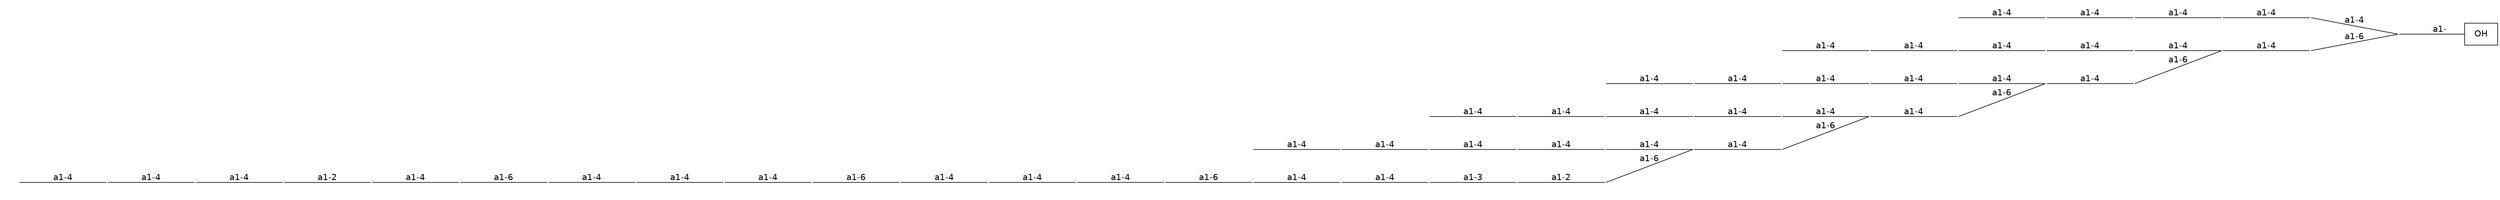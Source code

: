 graph G {graph [splines=false dpi=72 outputorder="edgesfirst"];
node [shape="none" fontname=DejaVuSans labelfontsize=12 label="none" size=50 fixedsize="true" scale="true"];
edge [labelfontsize=12 fontname=DejaVuSans labeldistance=1.2 labelangle=320.0];
rankdir=LR nodesep="0.05" ranksep="0.8";
0 [shape=box label="OH"]
1 [label="" height="0.7" image="includes/MolecularMetadata/Sugars/SNFG_Symbol_Images/DMan.svg"];
2 [label="" height="0.7" image="includes/MolecularMetadata/Sugars/SNFG_Symbol_Images/DGal.svg"];
3 [label="" height="0.7" image="includes/MolecularMetadata/Sugars/SNFG_Symbol_Images/DGal.svg"];
4 [label="" height="0.7" image="includes/MolecularMetadata/Sugars/SNFG_Symbol_Images/DGal.svg"];
5 [label="" height="0.7" image="includes/MolecularMetadata/Sugars/SNFG_Symbol_Images/DGal.svg"];
6 [label="" height="0.7" image="includes/MolecularMetadata/Sugars/SNFG_Symbol_Images/DGal.svg"];
7 [label="" height="0.7" image="includes/MolecularMetadata/Sugars/SNFG_Symbol_Images/DAll.svg"];
8 [label="" height="0.7" image="includes/MolecularMetadata/Sugars/SNFG_Symbol_Images/DMan.svg"];
9 [label="" height="0.7" image="includes/MolecularMetadata/Sugars/SNFG_Symbol_Images/DGal.svg"];
10 [label="" height="0.7" image="includes/MolecularMetadata/Sugars/SNFG_Symbol_Images/DGal.svg"];
11 [label="" height="0.7" image="includes/MolecularMetadata/Sugars/SNFG_Symbol_Images/DGal.svg"];
12 [label="" height="0.7" image="includes/MolecularMetadata/Sugars/SNFG_Symbol_Images/DGal.svg"];
13 [label="" height="0.7" image="includes/MolecularMetadata/Sugars/SNFG_Symbol_Images/DGal.svg"];
14 [label="" height="0.7" image="includes/MolecularMetadata/Sugars/SNFG_Symbol_Images/DAll.svg"];
15 [label="" height="0.7" image="includes/MolecularMetadata/Sugars/SNFG_Symbol_Images/DMan.svg"];
16 [label="" height="0.7" image="includes/MolecularMetadata/Sugars/SNFG_Symbol_Images/DGal.svg"];
17 [label="" height="0.7" image="includes/MolecularMetadata/Sugars/SNFG_Symbol_Images/DGal.svg"];
18 [label="" height="0.7" image="includes/MolecularMetadata/Sugars/SNFG_Symbol_Images/DGal.svg"];
19 [label="" height="0.7" image="includes/MolecularMetadata/Sugars/SNFG_Symbol_Images/DGal.svg"];
20 [label="" height="0.7" image="includes/MolecularMetadata/Sugars/SNFG_Symbol_Images/DGal.svg"];
21 [label="" height="0.7" image="includes/MolecularMetadata/Sugars/SNFG_Symbol_Images/DAll.svg"];
22 [label="" height="0.7" image="includes/MolecularMetadata/Sugars/SNFG_Symbol_Images/DMan.svg"];
23 [label="" height="0.7" image="includes/MolecularMetadata/Sugars/SNFG_Symbol_Images/DGal.svg"];
24 [label="" height="0.7" image="includes/MolecularMetadata/Sugars/SNFG_Symbol_Images/DGal.svg"];
25 [label="" height="0.7" image="includes/MolecularMetadata/Sugars/SNFG_Symbol_Images/DGal.svg"];
26 [label="" height="0.7" image="includes/MolecularMetadata/Sugars/SNFG_Symbol_Images/DGal.svg"];
27 [label="" height="0.7" image="includes/MolecularMetadata/Sugars/SNFG_Symbol_Images/DGal.svg"];
28 [label="" height="0.7" image="includes/MolecularMetadata/Sugars/SNFG_Symbol_Images/DAll.svg"];
29 [label="" height="0.7" image="includes/MolecularMetadata/Sugars/SNFG_Symbol_Images/DMan.svg"];
30 [label="" height="0.7" image="includes/MolecularMetadata/Sugars/SNFG_Symbol_Images/DGal.svg"];
31 [label="" height="0.7" image="includes/MolecularMetadata/Sugars/SNFG_Symbol_Images/DGal.svg"];
32 [label="" height="0.7" image="includes/MolecularMetadata/Sugars/SNFG_Symbol_Images/DGal.svg"];
33 [label="" height="0.7" image="includes/MolecularMetadata/Sugars/SNFG_Symbol_Images/DGal.svg"];
34 [label="" height="0.7" image="includes/MolecularMetadata/Sugars/SNFG_Symbol_Images/DGal.svg"];
35 [label="" height="0.7" image="includes/MolecularMetadata/Sugars/SNFG_Symbol_Images/DAll.svg"];
36 [label="" height="0.7" image="includes/MolecularMetadata/Sugars/SNFG_Symbol_Images/DMan.svg"];
37 [label="" height="0.7" image="includes/MolecularMetadata/Sugars/SNFG_Symbol_Images/DMan.svg"];
38 [label="" height="0.7" image="includes/MolecularMetadata/Sugars/SNFG_Symbol_Images/DGal.svg"];
39 [label="" height="0.7" image="includes/MolecularMetadata/Sugars/SNFG_Symbol_Images/DGal.svg"];
40 [label="" height="0.7" image="includes/MolecularMetadata/Sugars/SNFG_Symbol_Images/DAll.svg"];
41 [label="" height="0.7" image="includes/MolecularMetadata/Sugars/SNFG_Symbol_Images/DMan.svg"];
42 [label="" height="0.7" image="includes/MolecularMetadata/Sugars/SNFG_Symbol_Images/DGal.svg"];
43 [label="" height="0.7" image="includes/MolecularMetadata/Sugars/SNFG_Symbol_Images/DGal.svg"];
44 [label="" height="0.7" image="includes/MolecularMetadata/Sugars/SNFG_Symbol_Images/DAll.svg"];
45 [label="" height="0.7" image="includes/MolecularMetadata/Sugars/SNFG_Symbol_Images/DMan.svg"];
46 [label="" height="0.7" image="includes/MolecularMetadata/Sugars/SNFG_Symbol_Images/DGal.svg"];
47 [label="" height="0.7" image="includes/MolecularMetadata/Sugars/SNFG_Symbol_Images/DGal.svg"];
48 [label="" height="0.7" image="includes/MolecularMetadata/Sugars/SNFG_Symbol_Images/DAll.svg"];
49 [label="" height="0.7" image="includes/MolecularMetadata/Sugars/SNFG_Symbol_Images/DGul.svg"];
50 [label="" height="0.7" image="includes/MolecularMetadata/Sugars/SNFG_Symbol_Images/DGlc.svg"];
51 [label="" height="0.7" image="includes/MolecularMetadata/Sugars/SNFG_Symbol_Images/DGlc.svg"];
52 [label="" height="0.7" image="includes/MolecularMetadata/Sugars/SNFG_Symbol_Images/DGlc.svg"];
53 [label="" height="0.7" image="includes/MolecularMetadata/Sugars/SNFG_Symbol_Images/DGlc.svg"];
1--0 [label="a1-" headclip=true tailclip=false];
2--1 [label="a1-4" headclip=false tailclip=false];
7--1 [label="a1-6" headclip=false tailclip=false];
3--2 [label="a1-4" headclip=false tailclip=false];
4--3 [label="a1-4" headclip=false tailclip=false];
5--4 [label="a1-4" headclip=false tailclip=false];
6--5 [label="a1-4" headclip=false tailclip=false];
8--7 [label="a1-4" headclip=false tailclip=false];
9--8 [label="a1-4" headclip=false tailclip=false];
14--8 [label="a1-6" headclip=false tailclip=false];
10--9 [label="a1-4" headclip=false tailclip=false];
11--10 [label="a1-4" headclip=false tailclip=false];
12--11 [label="a1-4" headclip=false tailclip=false];
13--12 [label="a1-4" headclip=false tailclip=false];
15--14 [label="a1-4" headclip=false tailclip=false];
16--15 [label="a1-4" headclip=false tailclip=false];
21--15 [label="a1-6" headclip=false tailclip=false];
17--16 [label="a1-4" headclip=false tailclip=false];
18--17 [label="a1-4" headclip=false tailclip=false];
19--18 [label="a1-4" headclip=false tailclip=false];
20--19 [label="a1-4" headclip=false tailclip=false];
22--21 [label="a1-4" headclip=false tailclip=false];
23--22 [label="a1-4" headclip=false tailclip=false];
28--22 [label="a1-6" headclip=false tailclip=false];
24--23 [label="a1-4" headclip=false tailclip=false];
25--24 [label="a1-4" headclip=false tailclip=false];
26--25 [label="a1-4" headclip=false tailclip=false];
27--26 [label="a1-4" headclip=false tailclip=false];
29--28 [label="a1-4" headclip=false tailclip=false];
30--29 [label="a1-4" headclip=false tailclip=false];
35--29 [label="a1-6" headclip=false tailclip=false];
31--30 [label="a1-4" headclip=false tailclip=false];
32--31 [label="a1-4" headclip=false tailclip=false];
33--32 [label="a1-4" headclip=false tailclip=false];
34--33 [label="a1-4" headclip=false tailclip=false];
36--35 [label="a1-2" headclip=false tailclip=false];
37--36 [label="a1-3" headclip=false tailclip=false];
38--37 [label="a1-4" headclip=false tailclip=false];
39--38 [label="a1-4" headclip=false tailclip=false];
40--39 [label="a1-6" headclip=false tailclip=false];
41--40 [label="a1-4" headclip=false tailclip=false];
42--41 [label="a1-4" headclip=false tailclip=false];
43--42 [label="a1-4" headclip=false tailclip=false];
44--43 [label="a1-6" headclip=false tailclip=false];
45--44 [label="a1-4" headclip=false tailclip=false];
46--45 [label="a1-4" headclip=false tailclip=false];
47--46 [label="a1-4" headclip=false tailclip=false];
48--47 [label="a1-6" headclip=false tailclip=false];
49--48 [label="a1-4" headclip=false tailclip=false];
50--49 [label="a1-2" headclip=false tailclip=false];
51--50 [label="a1-4" headclip=false tailclip=false];
52--51 [label="a1-4" headclip=false tailclip=false];
53--52 [label="a1-4" headclip=false tailclip=false];
}
